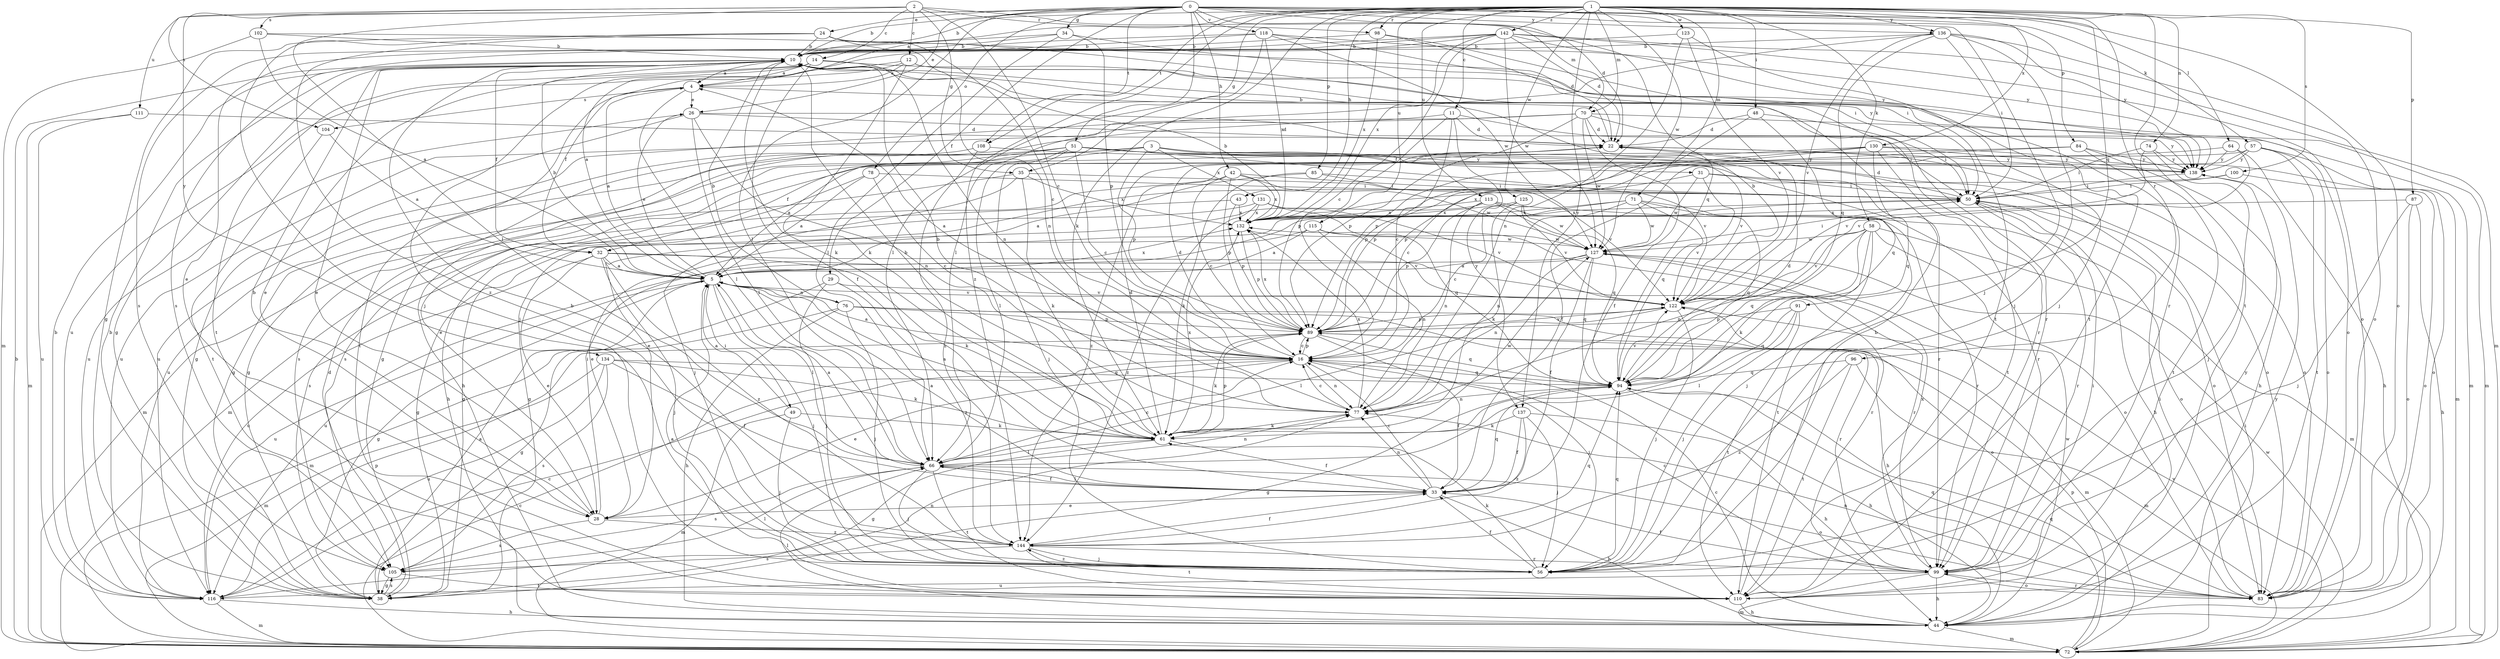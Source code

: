 strict digraph  {
0;
1;
2;
3;
4;
5;
10;
11;
12;
14;
16;
22;
24;
26;
28;
29;
31;
32;
33;
34;
35;
38;
42;
43;
44;
48;
49;
50;
51;
56;
57;
58;
61;
64;
66;
70;
71;
72;
74;
76;
77;
78;
83;
84;
85;
87;
89;
91;
94;
96;
98;
99;
100;
102;
104;
105;
108;
110;
111;
113;
115;
116;
118;
122;
123;
125;
127;
130;
131;
132;
134;
136;
137;
138;
142;
144;
0 -> 10  [label=b];
0 -> 22  [label=d];
0 -> 24  [label=e];
0 -> 26  [label=e];
0 -> 29  [label=f];
0 -> 34  [label=g];
0 -> 42  [label=h];
0 -> 51  [label=j];
0 -> 56  [label=j];
0 -> 57  [label=k];
0 -> 64  [label=l];
0 -> 66  [label=l];
0 -> 70  [label=m];
0 -> 78  [label=o];
0 -> 83  [label=o];
0 -> 84  [label=p];
0 -> 108  [label=t];
0 -> 111  [label=u];
0 -> 118  [label=v];
0 -> 134  [label=y];
0 -> 136  [label=y];
1 -> 4  [label=a];
1 -> 10  [label=b];
1 -> 11  [label=c];
1 -> 35  [label=g];
1 -> 43  [label=h];
1 -> 48  [label=i];
1 -> 58  [label=k];
1 -> 61  [label=k];
1 -> 70  [label=m];
1 -> 71  [label=m];
1 -> 74  [label=n];
1 -> 85  [label=p];
1 -> 87  [label=p];
1 -> 91  [label=q];
1 -> 96  [label=r];
1 -> 98  [label=r];
1 -> 100  [label=s];
1 -> 108  [label=t];
1 -> 110  [label=t];
1 -> 113  [label=u];
1 -> 115  [label=u];
1 -> 123  [label=w];
1 -> 125  [label=w];
1 -> 127  [label=w];
1 -> 130  [label=x];
1 -> 136  [label=y];
1 -> 137  [label=y];
1 -> 142  [label=z];
1 -> 144  [label=z];
2 -> 12  [label=c];
2 -> 14  [label=c];
2 -> 16  [label=c];
2 -> 35  [label=g];
2 -> 66  [label=l];
2 -> 94  [label=q];
2 -> 98  [label=r];
2 -> 102  [label=s];
2 -> 104  [label=s];
3 -> 31  [label=f];
3 -> 32  [label=f];
3 -> 38  [label=g];
3 -> 89  [label=p];
3 -> 99  [label=r];
3 -> 116  [label=u];
3 -> 122  [label=v];
3 -> 131  [label=x];
4 -> 26  [label=e];
4 -> 66  [label=l];
4 -> 99  [label=r];
4 -> 104  [label=s];
4 -> 110  [label=t];
5 -> 4  [label=a];
5 -> 10  [label=b];
5 -> 26  [label=e];
5 -> 38  [label=g];
5 -> 49  [label=i];
5 -> 56  [label=j];
5 -> 66  [label=l];
5 -> 76  [label=n];
5 -> 116  [label=u];
5 -> 122  [label=v];
5 -> 132  [label=x];
10 -> 4  [label=a];
10 -> 28  [label=e];
10 -> 32  [label=f];
10 -> 38  [label=g];
10 -> 61  [label=k];
11 -> 16  [label=c];
11 -> 22  [label=d];
11 -> 72  [label=m];
11 -> 89  [label=p];
11 -> 116  [label=u];
11 -> 137  [label=y];
12 -> 4  [label=a];
12 -> 32  [label=f];
12 -> 61  [label=k];
12 -> 99  [label=r];
12 -> 116  [label=u];
12 -> 138  [label=y];
14 -> 4  [label=a];
14 -> 28  [label=e];
14 -> 33  [label=f];
14 -> 56  [label=j];
14 -> 77  [label=n];
14 -> 83  [label=o];
14 -> 110  [label=t];
16 -> 4  [label=a];
16 -> 5  [label=a];
16 -> 22  [label=d];
16 -> 28  [label=e];
16 -> 33  [label=f];
16 -> 77  [label=n];
16 -> 89  [label=p];
16 -> 94  [label=q];
22 -> 10  [label=b];
22 -> 83  [label=o];
22 -> 138  [label=y];
24 -> 10  [label=b];
24 -> 16  [label=c];
24 -> 38  [label=g];
24 -> 50  [label=i];
24 -> 56  [label=j];
24 -> 77  [label=n];
24 -> 144  [label=z];
26 -> 22  [label=d];
26 -> 38  [label=g];
26 -> 66  [label=l];
26 -> 77  [label=n];
26 -> 116  [label=u];
26 -> 138  [label=y];
28 -> 10  [label=b];
28 -> 50  [label=i];
28 -> 105  [label=s];
28 -> 144  [label=z];
29 -> 56  [label=j];
29 -> 72  [label=m];
29 -> 122  [label=v];
29 -> 144  [label=z];
31 -> 50  [label=i];
31 -> 83  [label=o];
31 -> 94  [label=q];
31 -> 127  [label=w];
31 -> 132  [label=x];
32 -> 5  [label=a];
32 -> 28  [label=e];
32 -> 56  [label=j];
32 -> 61  [label=k];
32 -> 99  [label=r];
32 -> 116  [label=u];
32 -> 144  [label=z];
33 -> 5  [label=a];
33 -> 16  [label=c];
33 -> 28  [label=e];
33 -> 44  [label=h];
33 -> 66  [label=l];
33 -> 77  [label=n];
33 -> 94  [label=q];
34 -> 10  [label=b];
34 -> 50  [label=i];
34 -> 66  [label=l];
34 -> 89  [label=p];
34 -> 105  [label=s];
35 -> 50  [label=i];
35 -> 56  [label=j];
35 -> 61  [label=k];
35 -> 72  [label=m];
35 -> 132  [label=x];
38 -> 5  [label=a];
38 -> 10  [label=b];
38 -> 22  [label=d];
38 -> 105  [label=s];
42 -> 16  [label=c];
42 -> 50  [label=i];
42 -> 72  [label=m];
42 -> 89  [label=p];
42 -> 127  [label=w];
42 -> 132  [label=x];
43 -> 38  [label=g];
43 -> 89  [label=p];
43 -> 132  [label=x];
44 -> 16  [label=c];
44 -> 66  [label=l];
44 -> 72  [label=m];
44 -> 127  [label=w];
44 -> 138  [label=y];
48 -> 22  [label=d];
48 -> 50  [label=i];
48 -> 89  [label=p];
48 -> 94  [label=q];
49 -> 5  [label=a];
49 -> 56  [label=j];
49 -> 61  [label=k];
49 -> 72  [label=m];
50 -> 22  [label=d];
50 -> 44  [label=h];
50 -> 99  [label=r];
50 -> 132  [label=x];
51 -> 5  [label=a];
51 -> 16  [label=c];
51 -> 44  [label=h];
51 -> 56  [label=j];
51 -> 66  [label=l];
51 -> 83  [label=o];
51 -> 99  [label=r];
51 -> 105  [label=s];
51 -> 122  [label=v];
51 -> 138  [label=y];
56 -> 33  [label=f];
56 -> 61  [label=k];
56 -> 94  [label=q];
56 -> 144  [label=z];
57 -> 33  [label=f];
57 -> 72  [label=m];
57 -> 83  [label=o];
57 -> 89  [label=p];
57 -> 110  [label=t];
57 -> 138  [label=y];
58 -> 61  [label=k];
58 -> 72  [label=m];
58 -> 77  [label=n];
58 -> 83  [label=o];
58 -> 94  [label=q];
58 -> 110  [label=t];
58 -> 122  [label=v];
58 -> 127  [label=w];
61 -> 5  [label=a];
61 -> 10  [label=b];
61 -> 22  [label=d];
61 -> 33  [label=f];
61 -> 38  [label=g];
61 -> 66  [label=l];
61 -> 89  [label=p];
61 -> 127  [label=w];
61 -> 132  [label=x];
64 -> 44  [label=h];
64 -> 105  [label=s];
64 -> 122  [label=v];
64 -> 138  [label=y];
66 -> 5  [label=a];
66 -> 16  [label=c];
66 -> 33  [label=f];
66 -> 56  [label=j];
66 -> 77  [label=n];
66 -> 83  [label=o];
66 -> 105  [label=s];
66 -> 110  [label=t];
70 -> 22  [label=d];
70 -> 33  [label=f];
70 -> 38  [label=g];
70 -> 50  [label=i];
70 -> 72  [label=m];
70 -> 89  [label=p];
70 -> 116  [label=u];
70 -> 127  [label=w];
71 -> 28  [label=e];
71 -> 56  [label=j];
71 -> 77  [label=n];
71 -> 94  [label=q];
71 -> 122  [label=v];
71 -> 127  [label=w];
71 -> 132  [label=x];
72 -> 10  [label=b];
72 -> 16  [label=c];
72 -> 50  [label=i];
72 -> 89  [label=p];
72 -> 94  [label=q];
72 -> 122  [label=v];
72 -> 127  [label=w];
74 -> 50  [label=i];
74 -> 56  [label=j];
74 -> 122  [label=v];
74 -> 138  [label=y];
76 -> 10  [label=b];
76 -> 38  [label=g];
76 -> 44  [label=h];
76 -> 56  [label=j];
76 -> 83  [label=o];
76 -> 89  [label=p];
76 -> 99  [label=r];
77 -> 10  [label=b];
77 -> 16  [label=c];
77 -> 61  [label=k];
77 -> 132  [label=x];
78 -> 5  [label=a];
78 -> 16  [label=c];
78 -> 44  [label=h];
78 -> 50  [label=i];
83 -> 50  [label=i];
83 -> 77  [label=n];
83 -> 94  [label=q];
83 -> 99  [label=r];
84 -> 28  [label=e];
84 -> 44  [label=h];
84 -> 89  [label=p];
84 -> 110  [label=t];
84 -> 138  [label=y];
85 -> 5  [label=a];
85 -> 50  [label=i];
85 -> 61  [label=k];
85 -> 122  [label=v];
87 -> 44  [label=h];
87 -> 56  [label=j];
87 -> 83  [label=o];
87 -> 132  [label=x];
89 -> 16  [label=c];
89 -> 56  [label=j];
89 -> 61  [label=k];
89 -> 72  [label=m];
89 -> 94  [label=q];
89 -> 122  [label=v];
89 -> 132  [label=x];
91 -> 56  [label=j];
91 -> 66  [label=l];
91 -> 89  [label=p];
91 -> 94  [label=q];
91 -> 110  [label=t];
94 -> 22  [label=d];
94 -> 38  [label=g];
94 -> 44  [label=h];
94 -> 77  [label=n];
94 -> 122  [label=v];
96 -> 72  [label=m];
96 -> 94  [label=q];
96 -> 110  [label=t];
96 -> 144  [label=z];
98 -> 10  [label=b];
98 -> 22  [label=d];
98 -> 110  [label=t];
98 -> 132  [label=x];
99 -> 16  [label=c];
99 -> 33  [label=f];
99 -> 44  [label=h];
99 -> 50  [label=i];
99 -> 72  [label=m];
99 -> 83  [label=o];
99 -> 116  [label=u];
99 -> 132  [label=x];
99 -> 138  [label=y];
100 -> 28  [label=e];
100 -> 50  [label=i];
100 -> 83  [label=o];
102 -> 5  [label=a];
102 -> 10  [label=b];
102 -> 72  [label=m];
102 -> 138  [label=y];
104 -> 5  [label=a];
104 -> 110  [label=t];
105 -> 38  [label=g];
105 -> 66  [label=l];
105 -> 110  [label=t];
108 -> 38  [label=g];
108 -> 138  [label=y];
108 -> 144  [label=z];
110 -> 5  [label=a];
110 -> 10  [label=b];
110 -> 44  [label=h];
111 -> 22  [label=d];
111 -> 72  [label=m];
111 -> 116  [label=u];
113 -> 38  [label=g];
113 -> 77  [label=n];
113 -> 83  [label=o];
113 -> 89  [label=p];
113 -> 94  [label=q];
113 -> 99  [label=r];
113 -> 132  [label=x];
115 -> 5  [label=a];
115 -> 38  [label=g];
115 -> 77  [label=n];
115 -> 122  [label=v];
115 -> 127  [label=w];
116 -> 10  [label=b];
116 -> 16  [label=c];
116 -> 44  [label=h];
116 -> 72  [label=m];
116 -> 77  [label=n];
116 -> 89  [label=p];
118 -> 10  [label=b];
118 -> 28  [label=e];
118 -> 66  [label=l];
118 -> 99  [label=r];
118 -> 127  [label=w];
118 -> 132  [label=x];
118 -> 138  [label=y];
122 -> 10  [label=b];
122 -> 44  [label=h];
122 -> 56  [label=j];
122 -> 66  [label=l];
122 -> 89  [label=p];
123 -> 10  [label=b];
123 -> 56  [label=j];
123 -> 77  [label=n];
123 -> 122  [label=v];
125 -> 16  [label=c];
125 -> 61  [label=k];
125 -> 122  [label=v];
125 -> 127  [label=w];
125 -> 132  [label=x];
127 -> 5  [label=a];
127 -> 33  [label=f];
127 -> 50  [label=i];
127 -> 77  [label=n];
127 -> 94  [label=q];
127 -> 99  [label=r];
127 -> 116  [label=u];
130 -> 16  [label=c];
130 -> 83  [label=o];
130 -> 89  [label=p];
130 -> 94  [label=q];
130 -> 110  [label=t];
130 -> 138  [label=y];
130 -> 144  [label=z];
131 -> 94  [label=q];
131 -> 105  [label=s];
131 -> 122  [label=v];
131 -> 132  [label=x];
131 -> 144  [label=z];
132 -> 10  [label=b];
132 -> 89  [label=p];
132 -> 127  [label=w];
134 -> 33  [label=f];
134 -> 61  [label=k];
134 -> 72  [label=m];
134 -> 94  [label=q];
134 -> 105  [label=s];
134 -> 116  [label=u];
136 -> 10  [label=b];
136 -> 50  [label=i];
136 -> 56  [label=j];
136 -> 66  [label=l];
136 -> 83  [label=o];
136 -> 94  [label=q];
136 -> 122  [label=v];
136 -> 138  [label=y];
137 -> 33  [label=f];
137 -> 44  [label=h];
137 -> 56  [label=j];
137 -> 61  [label=k];
137 -> 144  [label=z];
138 -> 50  [label=i];
142 -> 5  [label=a];
142 -> 10  [label=b];
142 -> 16  [label=c];
142 -> 22  [label=d];
142 -> 72  [label=m];
142 -> 83  [label=o];
142 -> 105  [label=s];
142 -> 110  [label=t];
142 -> 127  [label=w];
142 -> 132  [label=x];
144 -> 10  [label=b];
144 -> 33  [label=f];
144 -> 56  [label=j];
144 -> 94  [label=q];
144 -> 99  [label=r];
144 -> 105  [label=s];
144 -> 110  [label=t];
}
